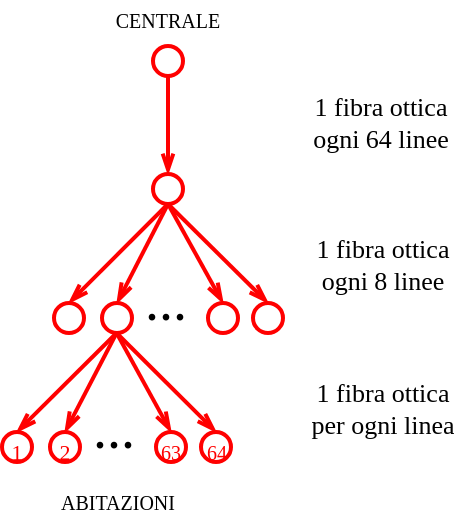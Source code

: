 <mxfile version="10.8.9" type="device"><diagram id="qh3bFzLykV9zNGRSx3P9" name="Page-1"><mxGraphModel dx="522" dy="373" grid="1" gridSize="10" guides="1" tooltips="1" connect="1" arrows="1" fold="1" page="1" pageScale="1" pageWidth="1169" pageHeight="827" math="0" shadow="0"><root><mxCell id="0"/><mxCell id="1" parent="0"/><mxCell id="fLlc_2tsUJP8kuHAM8eh-22" value="..." style="text;html=1;strokeColor=none;fillColor=none;align=center;verticalAlign=middle;whiteSpace=wrap;rounded=0;fontSize=28;fontFamily=Comic Sans MS;rotation=0;" vertex="1" parent="1"><mxGeometry x="331" y="228.5" width="40" height="20" as="geometry"/></mxCell><mxCell id="fLlc_2tsUJP8kuHAM8eh-2" style="rounded=0;orthogonalLoop=1;jettySize=auto;html=1;fontSize=18;endArrow=openThin;endFill=0;strokeColor=#FF0000;strokeWidth=2;entryX=0.5;entryY=0;entryDx=0;entryDy=0;endSize=6;" edge="1" parent="1" source="fLlc_2tsUJP8kuHAM8eh-26" target="fLlc_2tsUJP8kuHAM8eh-28"><mxGeometry relative="1" as="geometry"><mxPoint x="352.5" y="172.5" as="targetPoint"/><mxPoint x="351.833" y="112.667" as="sourcePoint"/></mxGeometry></mxCell><mxCell id="fLlc_2tsUJP8kuHAM8eh-3" value="&lt;div&gt;1 fibra ottica&lt;/div&gt;&lt;div&gt;ogni 64 linee&lt;br&gt;&lt;/div&gt;" style="text;resizable=0;points=[];align=center;verticalAlign=middle;labelBackgroundColor=none;fontSize=13;fontFamily=Bahnschrift;html=1;rotation=0;" vertex="1" connectable="0" parent="fLlc_2tsUJP8kuHAM8eh-2"><mxGeometry x="0.339" y="1" relative="1" as="geometry"><mxPoint x="105" y="-10" as="offset"/></mxGeometry></mxCell><mxCell id="fLlc_2tsUJP8kuHAM8eh-8" style="edgeStyle=none;rounded=0;orthogonalLoop=1;jettySize=auto;html=1;endArrow=openThin;endFill=0;strokeColor=#FF0000;strokeWidth=2;fontFamily=Helvetica;fontSize=18;exitX=0.5;exitY=1;exitDx=0;exitDy=0;entryX=0.5;entryY=0;entryDx=0;entryDy=0;endSize=6;" edge="1" parent="1" source="fLlc_2tsUJP8kuHAM8eh-28" target="fLlc_2tsUJP8kuHAM8eh-30"><mxGeometry relative="1" as="geometry"><mxPoint x="310" y="220" as="targetPoint"/><mxPoint x="332.069" y="380.345" as="sourcePoint"/></mxGeometry></mxCell><mxCell id="fLlc_2tsUJP8kuHAM8eh-26" value="" style="ellipse;whiteSpace=wrap;html=1;aspect=fixed;fillColor=none;strokeColor=#FF0000;strokeWidth=2;" vertex="1" parent="1"><mxGeometry x="344.5" y="112" width="15" height="15" as="geometry"/></mxCell><mxCell id="fLlc_2tsUJP8kuHAM8eh-28" value="" style="ellipse;whiteSpace=wrap;html=1;aspect=fixed;fillColor=none;strokeColor=#FF0000;strokeWidth=2;" vertex="1" parent="1"><mxGeometry x="344.5" y="176" width="15" height="15" as="geometry"/></mxCell><mxCell id="fLlc_2tsUJP8kuHAM8eh-30" value="" style="ellipse;whiteSpace=wrap;html=1;aspect=fixed;fillColor=none;strokeColor=#FF0000;strokeWidth=2;" vertex="1" parent="1"><mxGeometry x="295" y="240.5" width="15" height="15" as="geometry"/></mxCell><mxCell id="fLlc_2tsUJP8kuHAM8eh-32" style="edgeStyle=none;rounded=0;orthogonalLoop=1;jettySize=auto;html=1;endArrow=openThin;endFill=0;strokeColor=#FF0000;strokeWidth=2;fontFamily=Helvetica;fontSize=18;exitX=0.5;exitY=1;exitDx=0;exitDy=0;entryX=0.5;entryY=0;entryDx=0;entryDy=0;endSize=6;" edge="1" parent="1" source="fLlc_2tsUJP8kuHAM8eh-28" target="fLlc_2tsUJP8kuHAM8eh-33"><mxGeometry relative="1" as="geometry"><mxPoint x="340" y="220" as="targetPoint"/><mxPoint x="362" y="201" as="sourcePoint"/></mxGeometry></mxCell><mxCell id="fLlc_2tsUJP8kuHAM8eh-33" value="" style="ellipse;whiteSpace=wrap;html=1;aspect=fixed;fillColor=none;strokeColor=#FF0000;strokeWidth=2;" vertex="1" parent="1"><mxGeometry x="319" y="240.5" width="15" height="15" as="geometry"/></mxCell><mxCell id="fLlc_2tsUJP8kuHAM8eh-34" value="" style="ellipse;whiteSpace=wrap;html=1;aspect=fixed;fillColor=none;strokeColor=#FF0000;strokeWidth=2;" vertex="1" parent="1"><mxGeometry x="372" y="240.5" width="15" height="15" as="geometry"/></mxCell><mxCell id="fLlc_2tsUJP8kuHAM8eh-35" value="" style="ellipse;whiteSpace=wrap;html=1;aspect=fixed;fillColor=none;strokeColor=#FF0000;strokeWidth=2;" vertex="1" parent="1"><mxGeometry x="394.5" y="240.5" width="15" height="15" as="geometry"/></mxCell><mxCell id="fLlc_2tsUJP8kuHAM8eh-37" style="edgeStyle=none;rounded=0;orthogonalLoop=1;jettySize=auto;html=1;endArrow=openThin;endFill=0;strokeColor=#FF0000;strokeWidth=2;fontFamily=Helvetica;fontSize=18;exitX=0.5;exitY=1;exitDx=0;exitDy=0;entryX=0.5;entryY=0;entryDx=0;entryDy=0;endSize=6;" edge="1" parent="1" source="fLlc_2tsUJP8kuHAM8eh-28" target="fLlc_2tsUJP8kuHAM8eh-34"><mxGeometry relative="1" as="geometry"><mxPoint x="336.571" y="232.429" as="targetPoint"/><mxPoint x="362.286" y="201" as="sourcePoint"/></mxGeometry></mxCell><mxCell id="fLlc_2tsUJP8kuHAM8eh-40" style="edgeStyle=none;rounded=0;orthogonalLoop=1;jettySize=auto;html=1;endArrow=openThin;endFill=0;strokeColor=#FF0000;strokeWidth=2;fontFamily=Helvetica;fontSize=18;exitX=0.5;exitY=1;exitDx=0;exitDy=0;entryX=0.5;entryY=0;entryDx=0;entryDy=0;endSize=6;" edge="1" parent="1" source="fLlc_2tsUJP8kuHAM8eh-28" target="fLlc_2tsUJP8kuHAM8eh-35"><mxGeometry relative="1" as="geometry"><mxPoint x="389.714" y="232.429" as="targetPoint"/><mxPoint x="362.286" y="201" as="sourcePoint"/></mxGeometry></mxCell><mxCell id="fLlc_2tsUJP8kuHAM8eh-41" value="&lt;div&gt;1 fibra ottica&lt;/div&gt;&lt;div&gt;ogni 8 linee&lt;br&gt;&lt;/div&gt;" style="text;resizable=0;points=[];align=center;verticalAlign=middle;labelBackgroundColor=none;fontSize=13;fontFamily=Bahnschrift;html=1;rotation=0;" vertex="1" connectable="0" parent="1"><mxGeometry x="409.692" y="228.709" as="geometry"><mxPoint x="49" y="-7.5" as="offset"/></mxGeometry></mxCell><mxCell id="fLlc_2tsUJP8kuHAM8eh-42" value="..." style="text;html=1;strokeColor=none;fillColor=none;align=center;verticalAlign=middle;whiteSpace=wrap;rounded=0;fontSize=28;fontFamily=Comic Sans MS;rotation=0;" vertex="1" parent="1"><mxGeometry x="305" y="293" width="40" height="20" as="geometry"/></mxCell><mxCell id="fLlc_2tsUJP8kuHAM8eh-43" style="edgeStyle=none;rounded=0;orthogonalLoop=1;jettySize=auto;html=1;endArrow=openThin;endFill=0;strokeColor=#FF0000;strokeWidth=2;fontFamily=Helvetica;fontSize=18;exitX=0.5;exitY=1;exitDx=0;exitDy=0;entryX=0.5;entryY=0;entryDx=0;entryDy=0;endSize=6;" edge="1" parent="1" target="fLlc_2tsUJP8kuHAM8eh-44"><mxGeometry relative="1" as="geometry"><mxPoint x="284" y="284.5" as="targetPoint"/><mxPoint x="326.286" y="255.5" as="sourcePoint"/></mxGeometry></mxCell><mxCell id="fLlc_2tsUJP8kuHAM8eh-44" value="1" style="ellipse;aspect=fixed;fillColor=none;strokeColor=#FF0000;strokeWidth=2;fontFamily=Bahnschrift;fontSize=11;fontColor=#FF0000;verticalAlign=middle;whiteSpace=wrap;html=1;spacingTop=4;" vertex="1" parent="1"><mxGeometry x="269" y="305" width="15" height="15" as="geometry"/></mxCell><mxCell id="fLlc_2tsUJP8kuHAM8eh-45" style="edgeStyle=none;rounded=0;orthogonalLoop=1;jettySize=auto;html=1;endArrow=openThin;endFill=0;strokeColor=#FF0000;strokeWidth=2;fontFamily=Helvetica;fontSize=18;exitX=0.5;exitY=1;exitDx=0;exitDy=0;entryX=0.5;entryY=0;entryDx=0;entryDy=0;endSize=6;" edge="1" parent="1" target="fLlc_2tsUJP8kuHAM8eh-46"><mxGeometry relative="1" as="geometry"><mxPoint x="314" y="284.5" as="targetPoint"/><mxPoint x="326.286" y="255.5" as="sourcePoint"/></mxGeometry></mxCell><mxCell id="fLlc_2tsUJP8kuHAM8eh-46" value="2" style="ellipse;aspect=fixed;fillColor=none;strokeColor=#FF0000;strokeWidth=2;fontFamily=Bahnschrift;fontSize=11;fontColor=#FF0000;whiteSpace=wrap;html=1;spacingTop=4;" vertex="1" parent="1"><mxGeometry x="293" y="305" width="15" height="15" as="geometry"/></mxCell><mxCell id="fLlc_2tsUJP8kuHAM8eh-47" value="63" style="ellipse;aspect=fixed;fillColor=none;strokeColor=#FF0000;strokeWidth=2;fontFamily=Bahnschrift;fontSize=10;fontColor=#FF0000;whiteSpace=wrap;html=1;spacingTop=4;" vertex="1" parent="1"><mxGeometry x="346" y="305" width="15" height="15" as="geometry"/></mxCell><mxCell id="fLlc_2tsUJP8kuHAM8eh-48" value="64" style="ellipse;aspect=fixed;fillColor=none;strokeColor=#FF0000;strokeWidth=2;fontFamily=Bahnschrift;fontSize=10;fontColor=#FF0000;whiteSpace=wrap;html=1;spacingTop=4;" vertex="1" parent="1"><mxGeometry x="368.5" y="305" width="15" height="15" as="geometry"/></mxCell><mxCell id="fLlc_2tsUJP8kuHAM8eh-49" style="edgeStyle=none;rounded=0;orthogonalLoop=1;jettySize=auto;html=1;endArrow=openThin;endFill=0;strokeColor=#FF0000;strokeWidth=2;fontFamily=Helvetica;fontSize=18;exitX=0.5;exitY=1;exitDx=0;exitDy=0;entryX=0.5;entryY=0;entryDx=0;entryDy=0;endSize=6;" edge="1" parent="1" target="fLlc_2tsUJP8kuHAM8eh-47"><mxGeometry relative="1" as="geometry"><mxPoint x="310.571" y="296.929" as="targetPoint"/><mxPoint x="326.286" y="255.5" as="sourcePoint"/></mxGeometry></mxCell><mxCell id="fLlc_2tsUJP8kuHAM8eh-50" style="edgeStyle=none;rounded=0;orthogonalLoop=1;jettySize=auto;html=1;endArrow=openThin;endFill=0;strokeColor=#FF0000;strokeWidth=2;fontFamily=Helvetica;fontSize=18;exitX=0.5;exitY=1;exitDx=0;exitDy=0;entryX=0.5;entryY=0;entryDx=0;entryDy=0;endSize=6;" edge="1" parent="1" target="fLlc_2tsUJP8kuHAM8eh-48"><mxGeometry relative="1" as="geometry"><mxPoint x="363.714" y="296.929" as="targetPoint"/><mxPoint x="326.286" y="255.5" as="sourcePoint"/></mxGeometry></mxCell><mxCell id="fLlc_2tsUJP8kuHAM8eh-51" value="&lt;div&gt;1 fibra ottica&lt;/div&gt;&lt;div&gt;per ogni linea&lt;br&gt;&lt;/div&gt;" style="text;resizable=0;points=[];align=center;verticalAlign=middle;labelBackgroundColor=none;fontSize=13;fontFamily=Bahnschrift;html=1;rotation=0;" vertex="1" connectable="0" parent="1"><mxGeometry x="409.692" y="300.209" as="geometry"><mxPoint x="49" y="-7.5" as="offset"/></mxGeometry></mxCell><mxCell id="fLlc_2tsUJP8kuHAM8eh-54" value="CENTRALE" style="text;html=1;strokeColor=none;fillColor=none;align=center;verticalAlign=middle;whiteSpace=wrap;fontSize=10;fontFamily=Bahnschrift;labelBackgroundColor=none;" vertex="1" parent="1"><mxGeometry x="332" y="89" width="40" height="20" as="geometry"/></mxCell><mxCell id="fLlc_2tsUJP8kuHAM8eh-56" value="ABITAZIONI" style="text;html=1;strokeColor=none;fillColor=none;align=center;verticalAlign=middle;whiteSpace=wrap;fontSize=10;fontFamily=Bahnschrift;labelBackgroundColor=none;" vertex="1" parent="1"><mxGeometry x="306.5" y="330" width="40" height="20" as="geometry"/></mxCell></root></mxGraphModel></diagram></mxfile>